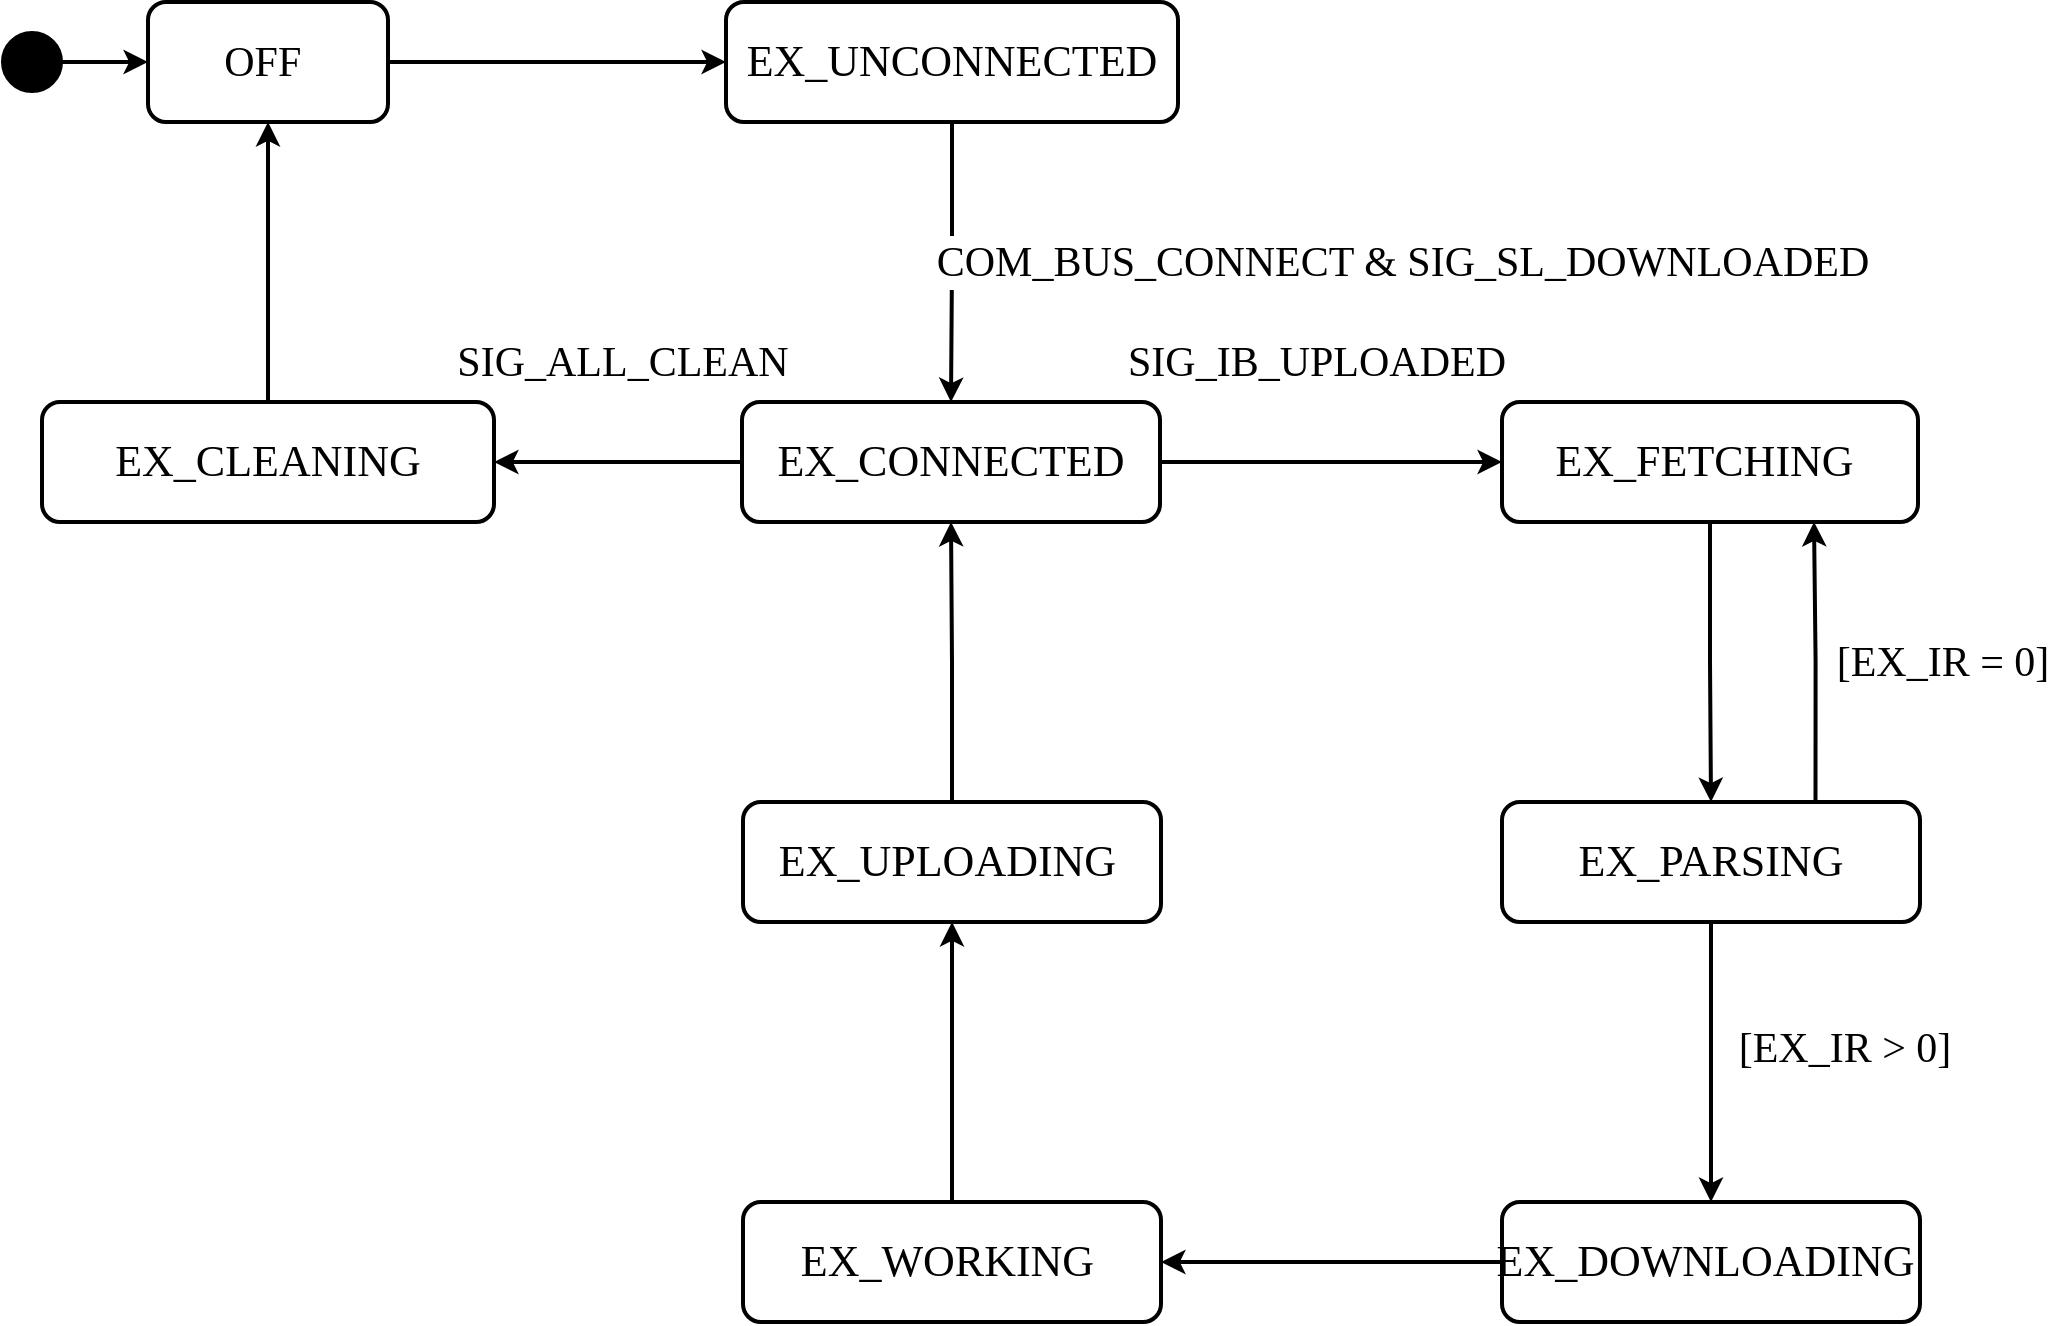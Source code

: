 <mxfile version="21.5.0" type="github">
  <diagram id="C5RBs43oDa-KdzZeNtuy" name="Page-1">
    <mxGraphModel dx="1072" dy="672" grid="1" gridSize="10" guides="1" tooltips="1" connect="1" arrows="1" fold="1" page="1" pageScale="1" pageWidth="827" pageHeight="1169" math="0" shadow="0">
      <root>
        <mxCell id="WIyWlLk6GJQsqaUBKTNV-0" />
        <mxCell id="WIyWlLk6GJQsqaUBKTNV-1" parent="WIyWlLk6GJQsqaUBKTNV-0" />
        <mxCell id="n-GU-PAb05dEyt-C6J8y-0" style="edgeStyle=orthogonalEdgeStyle;shape=connector;rounded=0;orthogonalLoop=1;jettySize=auto;html=1;entryX=0;entryY=0.5;entryDx=0;entryDy=0;labelBackgroundColor=default;strokeColor=default;strokeWidth=2;fontFamily=Helvetica;fontSize=11;fontColor=default;endArrow=classic;" edge="1" parent="WIyWlLk6GJQsqaUBKTNV-1" source="n-GU-PAb05dEyt-C6J8y-1" target="n-GU-PAb05dEyt-C6J8y-4">
          <mxGeometry relative="1" as="geometry" />
        </mxCell>
        <mxCell id="n-GU-PAb05dEyt-C6J8y-1" value="&lt;font style=&quot;font-size: 21px;&quot; face=&quot;Tahoma&quot;&gt;OFF&amp;nbsp;&lt;/font&gt;" style="rounded=1;whiteSpace=wrap;html=1;strokeWidth=2;" vertex="1" parent="WIyWlLk6GJQsqaUBKTNV-1">
          <mxGeometry x="573" y="50" width="120" height="60" as="geometry" />
        </mxCell>
        <mxCell id="n-GU-PAb05dEyt-C6J8y-2" style="edgeStyle=orthogonalEdgeStyle;shape=connector;rounded=0;orthogonalLoop=1;jettySize=auto;html=1;entryX=0.5;entryY=0;entryDx=0;entryDy=0;labelBackgroundColor=default;strokeColor=default;strokeWidth=2;fontFamily=Helvetica;fontSize=11;fontColor=default;endArrow=classic;" edge="1" parent="WIyWlLk6GJQsqaUBKTNV-1" source="n-GU-PAb05dEyt-C6J8y-4" target="n-GU-PAb05dEyt-C6J8y-11">
          <mxGeometry relative="1" as="geometry" />
        </mxCell>
        <mxCell id="n-GU-PAb05dEyt-C6J8y-3" value="&lt;font style=&quot;font-size: 21px;&quot; face=&quot;Tahoma&quot;&gt;COM_BUS_CONNECT &amp;amp; SIG&lt;span style=&quot;text-align: start; font-size: 21px;&quot;&gt;_SL_DOWNLOADED&lt;/span&gt;&lt;/font&gt;" style="edgeLabel;html=1;align=center;verticalAlign=middle;resizable=0;points=[];fontSize=21;fontFamily=Helvetica;fontColor=default;" vertex="1" connectable="0" parent="n-GU-PAb05dEyt-C6J8y-2">
          <mxGeometry x="-0.16" relative="1" as="geometry">
            <mxPoint x="225" y="11" as="offset" />
          </mxGeometry>
        </mxCell>
        <mxCell id="n-GU-PAb05dEyt-C6J8y-4" value="&lt;font face=&quot;Tahoma&quot;&gt;&lt;span style=&quot;font-size: 22px;&quot;&gt;EX_UNCONNECTED&lt;/span&gt;&lt;/font&gt;" style="rounded=1;whiteSpace=wrap;html=1;strokeWidth=2;" vertex="1" parent="WIyWlLk6GJQsqaUBKTNV-1">
          <mxGeometry x="862" y="50" width="226" height="60" as="geometry" />
        </mxCell>
        <mxCell id="n-GU-PAb05dEyt-C6J8y-5" style="edgeStyle=orthogonalEdgeStyle;rounded=0;orthogonalLoop=1;jettySize=auto;html=1;entryX=0;entryY=0.5;entryDx=0;entryDy=0;strokeWidth=2;" edge="1" parent="WIyWlLk6GJQsqaUBKTNV-1" source="n-GU-PAb05dEyt-C6J8y-6" target="n-GU-PAb05dEyt-C6J8y-1">
          <mxGeometry relative="1" as="geometry" />
        </mxCell>
        <mxCell id="n-GU-PAb05dEyt-C6J8y-6" value="" style="ellipse;fillColor=strokeColor;html=1;" vertex="1" parent="WIyWlLk6GJQsqaUBKTNV-1">
          <mxGeometry x="500" y="65" width="30" height="30" as="geometry" />
        </mxCell>
        <mxCell id="n-GU-PAb05dEyt-C6J8y-7" style="edgeStyle=orthogonalEdgeStyle;shape=connector;rounded=0;orthogonalLoop=1;jettySize=auto;html=1;entryX=0;entryY=0.5;entryDx=0;entryDy=0;labelBackgroundColor=default;strokeColor=default;strokeWidth=2;fontFamily=Helvetica;fontSize=11;fontColor=default;endArrow=classic;" edge="1" parent="WIyWlLk6GJQsqaUBKTNV-1" source="n-GU-PAb05dEyt-C6J8y-11" target="n-GU-PAb05dEyt-C6J8y-13">
          <mxGeometry relative="1" as="geometry" />
        </mxCell>
        <mxCell id="n-GU-PAb05dEyt-C6J8y-8" value="&lt;font face=&quot;Tahoma&quot; style=&quot;font-size: 21px;&quot;&gt;&lt;span style=&quot;font-size: 21px;&quot;&gt;SIG_IB_UPLOADED&lt;/span&gt;&lt;/font&gt;" style="edgeLabel;html=1;align=center;verticalAlign=middle;resizable=0;points=[];fontSize=21;fontFamily=Helvetica;fontColor=default;" vertex="1" connectable="0" parent="n-GU-PAb05dEyt-C6J8y-7">
          <mxGeometry x="0.344" y="2" relative="1" as="geometry">
            <mxPoint x="-37" y="-48" as="offset" />
          </mxGeometry>
        </mxCell>
        <mxCell id="n-GU-PAb05dEyt-C6J8y-9" style="edgeStyle=orthogonalEdgeStyle;shape=connector;rounded=0;orthogonalLoop=1;jettySize=auto;html=1;exitX=0;exitY=0.5;exitDx=0;exitDy=0;entryX=1;entryY=0.5;entryDx=0;entryDy=0;labelBackgroundColor=default;strokeColor=default;strokeWidth=2;fontFamily=Helvetica;fontSize=11;fontColor=default;endArrow=classic;" edge="1" parent="WIyWlLk6GJQsqaUBKTNV-1" source="n-GU-PAb05dEyt-C6J8y-11" target="n-GU-PAb05dEyt-C6J8y-21">
          <mxGeometry relative="1" as="geometry" />
        </mxCell>
        <mxCell id="n-GU-PAb05dEyt-C6J8y-10" value="&lt;font face=&quot;Tahoma&quot; style=&quot;font-size: 21px;&quot;&gt;SIG_ALL_CLEAN&lt;/font&gt;" style="edgeLabel;html=1;align=center;verticalAlign=middle;resizable=0;points=[];fontSize=21;fontFamily=Helvetica;fontColor=default;" vertex="1" connectable="0" parent="n-GU-PAb05dEyt-C6J8y-9">
          <mxGeometry x="-0.145" y="-3" relative="1" as="geometry">
            <mxPoint x="-7" y="-47" as="offset" />
          </mxGeometry>
        </mxCell>
        <mxCell id="n-GU-PAb05dEyt-C6J8y-11" value="&lt;font face=&quot;Tahoma&quot;&gt;&lt;span style=&quot;font-size: 22px;&quot;&gt;EX_CONNECTED&lt;/span&gt;&lt;/font&gt;" style="rounded=1;whiteSpace=wrap;html=1;strokeWidth=2;" vertex="1" parent="WIyWlLk6GJQsqaUBKTNV-1">
          <mxGeometry x="870" y="250" width="209" height="60" as="geometry" />
        </mxCell>
        <mxCell id="n-GU-PAb05dEyt-C6J8y-12" style="edgeStyle=orthogonalEdgeStyle;shape=connector;rounded=0;orthogonalLoop=1;jettySize=auto;html=1;exitX=0.5;exitY=1;exitDx=0;exitDy=0;entryX=0.5;entryY=0;entryDx=0;entryDy=0;labelBackgroundColor=default;strokeColor=default;strokeWidth=2;fontFamily=Helvetica;fontSize=11;fontColor=default;endArrow=classic;" edge="1" parent="WIyWlLk6GJQsqaUBKTNV-1" source="n-GU-PAb05dEyt-C6J8y-13" target="n-GU-PAb05dEyt-C6J8y-17">
          <mxGeometry relative="1" as="geometry" />
        </mxCell>
        <mxCell id="n-GU-PAb05dEyt-C6J8y-13" value="&lt;font face=&quot;Tahoma&quot;&gt;&lt;span style=&quot;font-size: 22px;&quot;&gt;EX_FETCHING&amp;nbsp;&lt;/span&gt;&lt;/font&gt;" style="rounded=1;whiteSpace=wrap;html=1;strokeWidth=2;" vertex="1" parent="WIyWlLk6GJQsqaUBKTNV-1">
          <mxGeometry x="1250" y="250" width="208" height="60" as="geometry" />
        </mxCell>
        <mxCell id="n-GU-PAb05dEyt-C6J8y-14" value="&lt;font style=&quot;font-size: 21px;&quot; face=&quot;Tahoma&quot;&gt;[EX_IR = 0]&lt;/font&gt;" style="edgeStyle=orthogonalEdgeStyle;shape=connector;rounded=0;orthogonalLoop=1;jettySize=auto;html=1;exitX=0.75;exitY=0;exitDx=0;exitDy=0;entryX=0.75;entryY=1;entryDx=0;entryDy=0;labelBackgroundColor=default;strokeColor=default;strokeWidth=2;fontFamily=Helvetica;fontSize=11;fontColor=default;endArrow=classic;" edge="1" parent="WIyWlLk6GJQsqaUBKTNV-1" source="n-GU-PAb05dEyt-C6J8y-17" target="n-GU-PAb05dEyt-C6J8y-13">
          <mxGeometry x="-0.006" y="-63" relative="1" as="geometry">
            <mxPoint x="63" y="63" as="offset" />
          </mxGeometry>
        </mxCell>
        <mxCell id="n-GU-PAb05dEyt-C6J8y-15" style="edgeStyle=orthogonalEdgeStyle;shape=connector;rounded=0;orthogonalLoop=1;jettySize=auto;html=1;exitX=0.5;exitY=1;exitDx=0;exitDy=0;labelBackgroundColor=default;strokeColor=default;strokeWidth=2;fontFamily=Helvetica;fontSize=11;fontColor=default;endArrow=classic;" edge="1" parent="WIyWlLk6GJQsqaUBKTNV-1" source="n-GU-PAb05dEyt-C6J8y-17" target="n-GU-PAb05dEyt-C6J8y-19">
          <mxGeometry relative="1" as="geometry" />
        </mxCell>
        <mxCell id="n-GU-PAb05dEyt-C6J8y-16" value="&lt;font style=&quot;font-size: 21px;&quot; face=&quot;Tahoma&quot;&gt;[EX_IR &amp;gt; 0]&lt;/font&gt;" style="edgeLabel;html=1;align=center;verticalAlign=middle;resizable=0;points=[];fontSize=21;fontFamily=Helvetica;fontColor=default;" vertex="1" connectable="0" parent="n-GU-PAb05dEyt-C6J8y-15">
          <mxGeometry x="-0.1" relative="1" as="geometry">
            <mxPoint x="66" as="offset" />
          </mxGeometry>
        </mxCell>
        <mxCell id="n-GU-PAb05dEyt-C6J8y-17" value="&lt;font face=&quot;Tahoma&quot;&gt;&lt;span style=&quot;font-size: 22px;&quot;&gt;EX_PARSING&lt;/span&gt;&lt;/font&gt;" style="rounded=1;whiteSpace=wrap;html=1;strokeWidth=2;" vertex="1" parent="WIyWlLk6GJQsqaUBKTNV-1">
          <mxGeometry x="1250" y="450" width="209" height="60" as="geometry" />
        </mxCell>
        <mxCell id="n-GU-PAb05dEyt-C6J8y-18" style="edgeStyle=orthogonalEdgeStyle;shape=connector;rounded=0;orthogonalLoop=1;jettySize=auto;html=1;labelBackgroundColor=default;strokeColor=default;strokeWidth=2;fontFamily=Helvetica;fontSize=11;fontColor=default;endArrow=classic;" edge="1" parent="WIyWlLk6GJQsqaUBKTNV-1" source="n-GU-PAb05dEyt-C6J8y-19" target="n-GU-PAb05dEyt-C6J8y-23">
          <mxGeometry relative="1" as="geometry" />
        </mxCell>
        <mxCell id="n-GU-PAb05dEyt-C6J8y-19" value="&lt;font face=&quot;Tahoma&quot;&gt;&lt;span style=&quot;font-size: 22px;&quot;&gt;EX_DOWNLOADING&amp;nbsp;&lt;/span&gt;&lt;/font&gt;" style="rounded=1;whiteSpace=wrap;html=1;strokeWidth=2;" vertex="1" parent="WIyWlLk6GJQsqaUBKTNV-1">
          <mxGeometry x="1250" y="650" width="209" height="60" as="geometry" />
        </mxCell>
        <mxCell id="n-GU-PAb05dEyt-C6J8y-20" style="edgeStyle=orthogonalEdgeStyle;shape=connector;rounded=0;orthogonalLoop=1;jettySize=auto;html=1;exitX=0.5;exitY=0;exitDx=0;exitDy=0;entryX=0.5;entryY=1;entryDx=0;entryDy=0;labelBackgroundColor=default;strokeColor=default;strokeWidth=2;fontFamily=Helvetica;fontSize=11;fontColor=default;endArrow=classic;" edge="1" parent="WIyWlLk6GJQsqaUBKTNV-1" source="n-GU-PAb05dEyt-C6J8y-21" target="n-GU-PAb05dEyt-C6J8y-1">
          <mxGeometry relative="1" as="geometry" />
        </mxCell>
        <mxCell id="n-GU-PAb05dEyt-C6J8y-21" value="&lt;font face=&quot;Tahoma&quot;&gt;&lt;span style=&quot;font-size: 22px;&quot;&gt;EX_CLEANING&lt;/span&gt;&lt;/font&gt;" style="rounded=1;whiteSpace=wrap;html=1;strokeWidth=2;" vertex="1" parent="WIyWlLk6GJQsqaUBKTNV-1">
          <mxGeometry x="520" y="250" width="226" height="60" as="geometry" />
        </mxCell>
        <mxCell id="n-GU-PAb05dEyt-C6J8y-22" style="edgeStyle=orthogonalEdgeStyle;shape=connector;rounded=0;orthogonalLoop=1;jettySize=auto;html=1;entryX=0.5;entryY=1;entryDx=0;entryDy=0;labelBackgroundColor=default;strokeColor=default;strokeWidth=2;fontFamily=Helvetica;fontSize=11;fontColor=default;endArrow=classic;" edge="1" parent="WIyWlLk6GJQsqaUBKTNV-1" source="n-GU-PAb05dEyt-C6J8y-23" target="n-GU-PAb05dEyt-C6J8y-25">
          <mxGeometry relative="1" as="geometry" />
        </mxCell>
        <mxCell id="n-GU-PAb05dEyt-C6J8y-23" value="&lt;font face=&quot;Tahoma&quot;&gt;&lt;span style=&quot;font-size: 22px;&quot;&gt;EX_WORKING&amp;nbsp;&lt;/span&gt;&lt;/font&gt;" style="rounded=1;whiteSpace=wrap;html=1;strokeWidth=2;" vertex="1" parent="WIyWlLk6GJQsqaUBKTNV-1">
          <mxGeometry x="870.5" y="650" width="209" height="60" as="geometry" />
        </mxCell>
        <mxCell id="n-GU-PAb05dEyt-C6J8y-24" style="edgeStyle=orthogonalEdgeStyle;shape=connector;rounded=0;orthogonalLoop=1;jettySize=auto;html=1;entryX=0.5;entryY=1;entryDx=0;entryDy=0;labelBackgroundColor=default;strokeColor=default;strokeWidth=2;fontFamily=Helvetica;fontSize=11;fontColor=default;endArrow=classic;" edge="1" parent="WIyWlLk6GJQsqaUBKTNV-1" source="n-GU-PAb05dEyt-C6J8y-25" target="n-GU-PAb05dEyt-C6J8y-11">
          <mxGeometry relative="1" as="geometry" />
        </mxCell>
        <mxCell id="n-GU-PAb05dEyt-C6J8y-25" value="&lt;font face=&quot;Tahoma&quot;&gt;&lt;span style=&quot;font-size: 22px;&quot;&gt;EX_UPLOADING&amp;nbsp;&lt;/span&gt;&lt;/font&gt;" style="rounded=1;whiteSpace=wrap;html=1;strokeWidth=2;" vertex="1" parent="WIyWlLk6GJQsqaUBKTNV-1">
          <mxGeometry x="870.5" y="450" width="209" height="60" as="geometry" />
        </mxCell>
      </root>
    </mxGraphModel>
  </diagram>
</mxfile>
